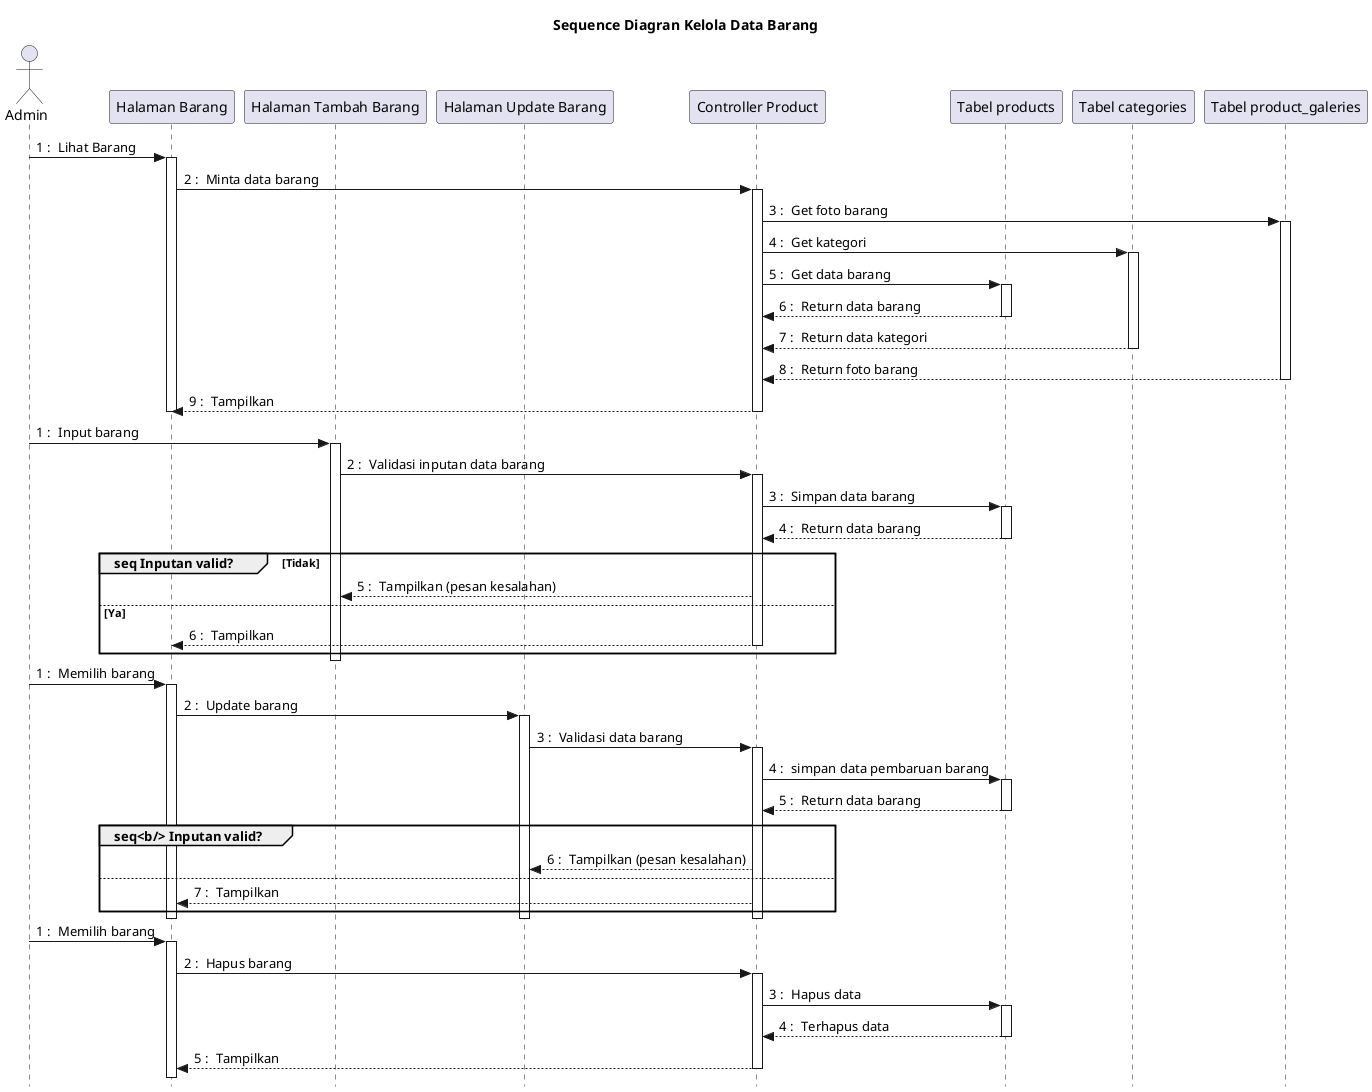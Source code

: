 @startuml admin-kelola-barang
skinparam style strictuml
autonumber 1 "0 : "

title Sequence Diagran Kelola Data Barang

actor "Admin" as admin
participant "Halaman Barang" as barang
participant "Halaman Tambah Barang" as barangAdd
participant "Halaman Update Barang" as barangUpdate
participant "Controller Product" as productController
participant "Tabel products" as products
participant "Tabel categories" as categories
participant "Tabel product_galeries" as product_galeries

admin -> barang ++ : Lihat Barang
barang -> productController ++ : Minta data barang
productController -> product_galeries ++ : Get foto barang
productController -> categories ++ : Get kategori
productController -> products ++ : Get data barang
return Return data barang
return Return data kategori
return Return foto barang
return Tampilkan
deactivate

autonumber 1 "0 : "
admin -> barangAdd ++ : Input barang
barangAdd -> productController ++ : Validasi inputan data barang
productController -> products ++ : Simpan data barang
return Return data barang
group <b>seq</b> Inputan valid? [Tidak]
    barangAdd <-- productController : Tampilkan (pesan kesalahan)
else Ya
    barang <-- productController -- : Tampilkan
end
deactivate

autonumber 1 "0 : "
admin -> barang ++ : Memilih barang
barang -> barangUpdate ++ : Update barang
barangUpdate -> productController ++ : Validasi data barang
productController -> products ++ : simpan data pembaruan barang 
return Return data barang
group <b>seq<b/> Inputan valid?
    barangUpdate <-- productController : Tampilkan (pesan kesalahan)
else
    barang <-- productController : Tampilkan
end
deactivate
deactivate
deactivate

autonumber 1 "0 : "
admin -> barang ++ : Memilih barang
barang -> productController ++ : Hapus barang
productController -> products ++ : Hapus data
return Terhapus data
return Tampilkan 

@enduml